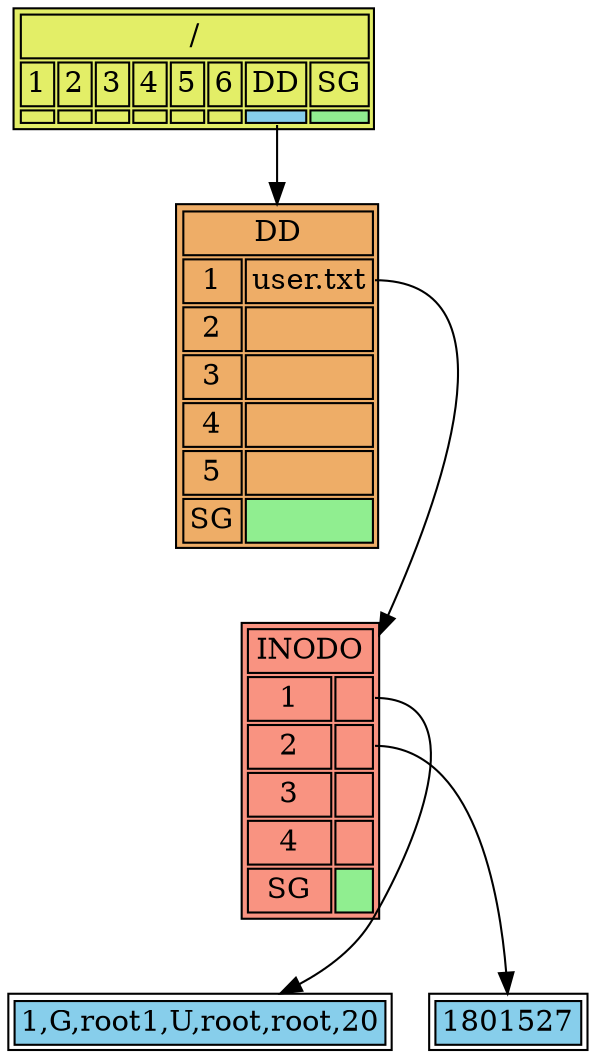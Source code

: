 digraph g{
		node [shape=plain]AVD35 [label=<
<TABLE BGCOLOR="#E3EE67">
<TR><TD colspan="8">/</TD></TR>
<TR>
	<TD >1</TD>
	<TD >2</TD>
	<TD >3</TD>
	<TD >4</TD>
	<TD >5</TD>
	<TD >6</TD>
	<TD >DD</TD>
	<TD >SG</TD>
	</TR>
  
	<TR>
	<TD port="1"></TD>
	<TD port="2"></TD>
	<TD port="3"></TD>
	<TD port="4"></TD>
	<TD port="5"></TD>
	<TD port="6"></TD>
	<TD port="7" bgcolor="skyblue"></TD>
	<TD port="8" bgcolor="lightgreen"></TD>
	</TR>
	</TABLE>
>];
BLOQUE160 [label=<<TABLE><TR><TD bgcolor="skyblue">1,G,root
1,U,root,root,20</TD></TR></TABLE>>];
BLOQUE161 [label=<<TABLE><TR><TD bgcolor="skyblue">1801527
</TD></TR></TABLE>>];
Inodo49 [label=<<TABLE BGCOLOR="#F99381"><TR><TD colspan="2">INODO</TD></TR>
<TR><TD >1</TD><TD port="1"></TD></TR>
	<TR><TD >2</TD><TD port="2"></TD></TR>
	<TR><TD >3</TD><TD port="3"></TD></TR>
	<TR><TD >4</TD><TD port="4"></TD></TR>
	<TR><TD >SG</TD><TD port="5" bgcolor="lightgreen"></TD></TR>\n</TABLE>>];
Inodo49:1->BLOQUE160
Inodo49:2->BLOQUE161
DD8 [label=<
<TABLE BGCOLOR="#EEAD67">
<TR><TD colspan="2">DD</TD></TR>
<TR><TD >1</TD><TD port="1">user.txt</TD></TR>
	<TR><TD >2</TD><TD port="2"></TD></TR>
	<TR><TD >3</TD><TD port="3"></TD></TR>
	<TR><TD >4</TD><TD port="4"></TD></TR>
	<TR><TD >5</TD><TD port="5"></TD></TR>
	<TR><TD >SG</TD><TD port="6" bgcolor="lightgreen"></TD></TR>\n</TABLE>
>];
DD8:1->Inodo49
AVD35:7->DD8}